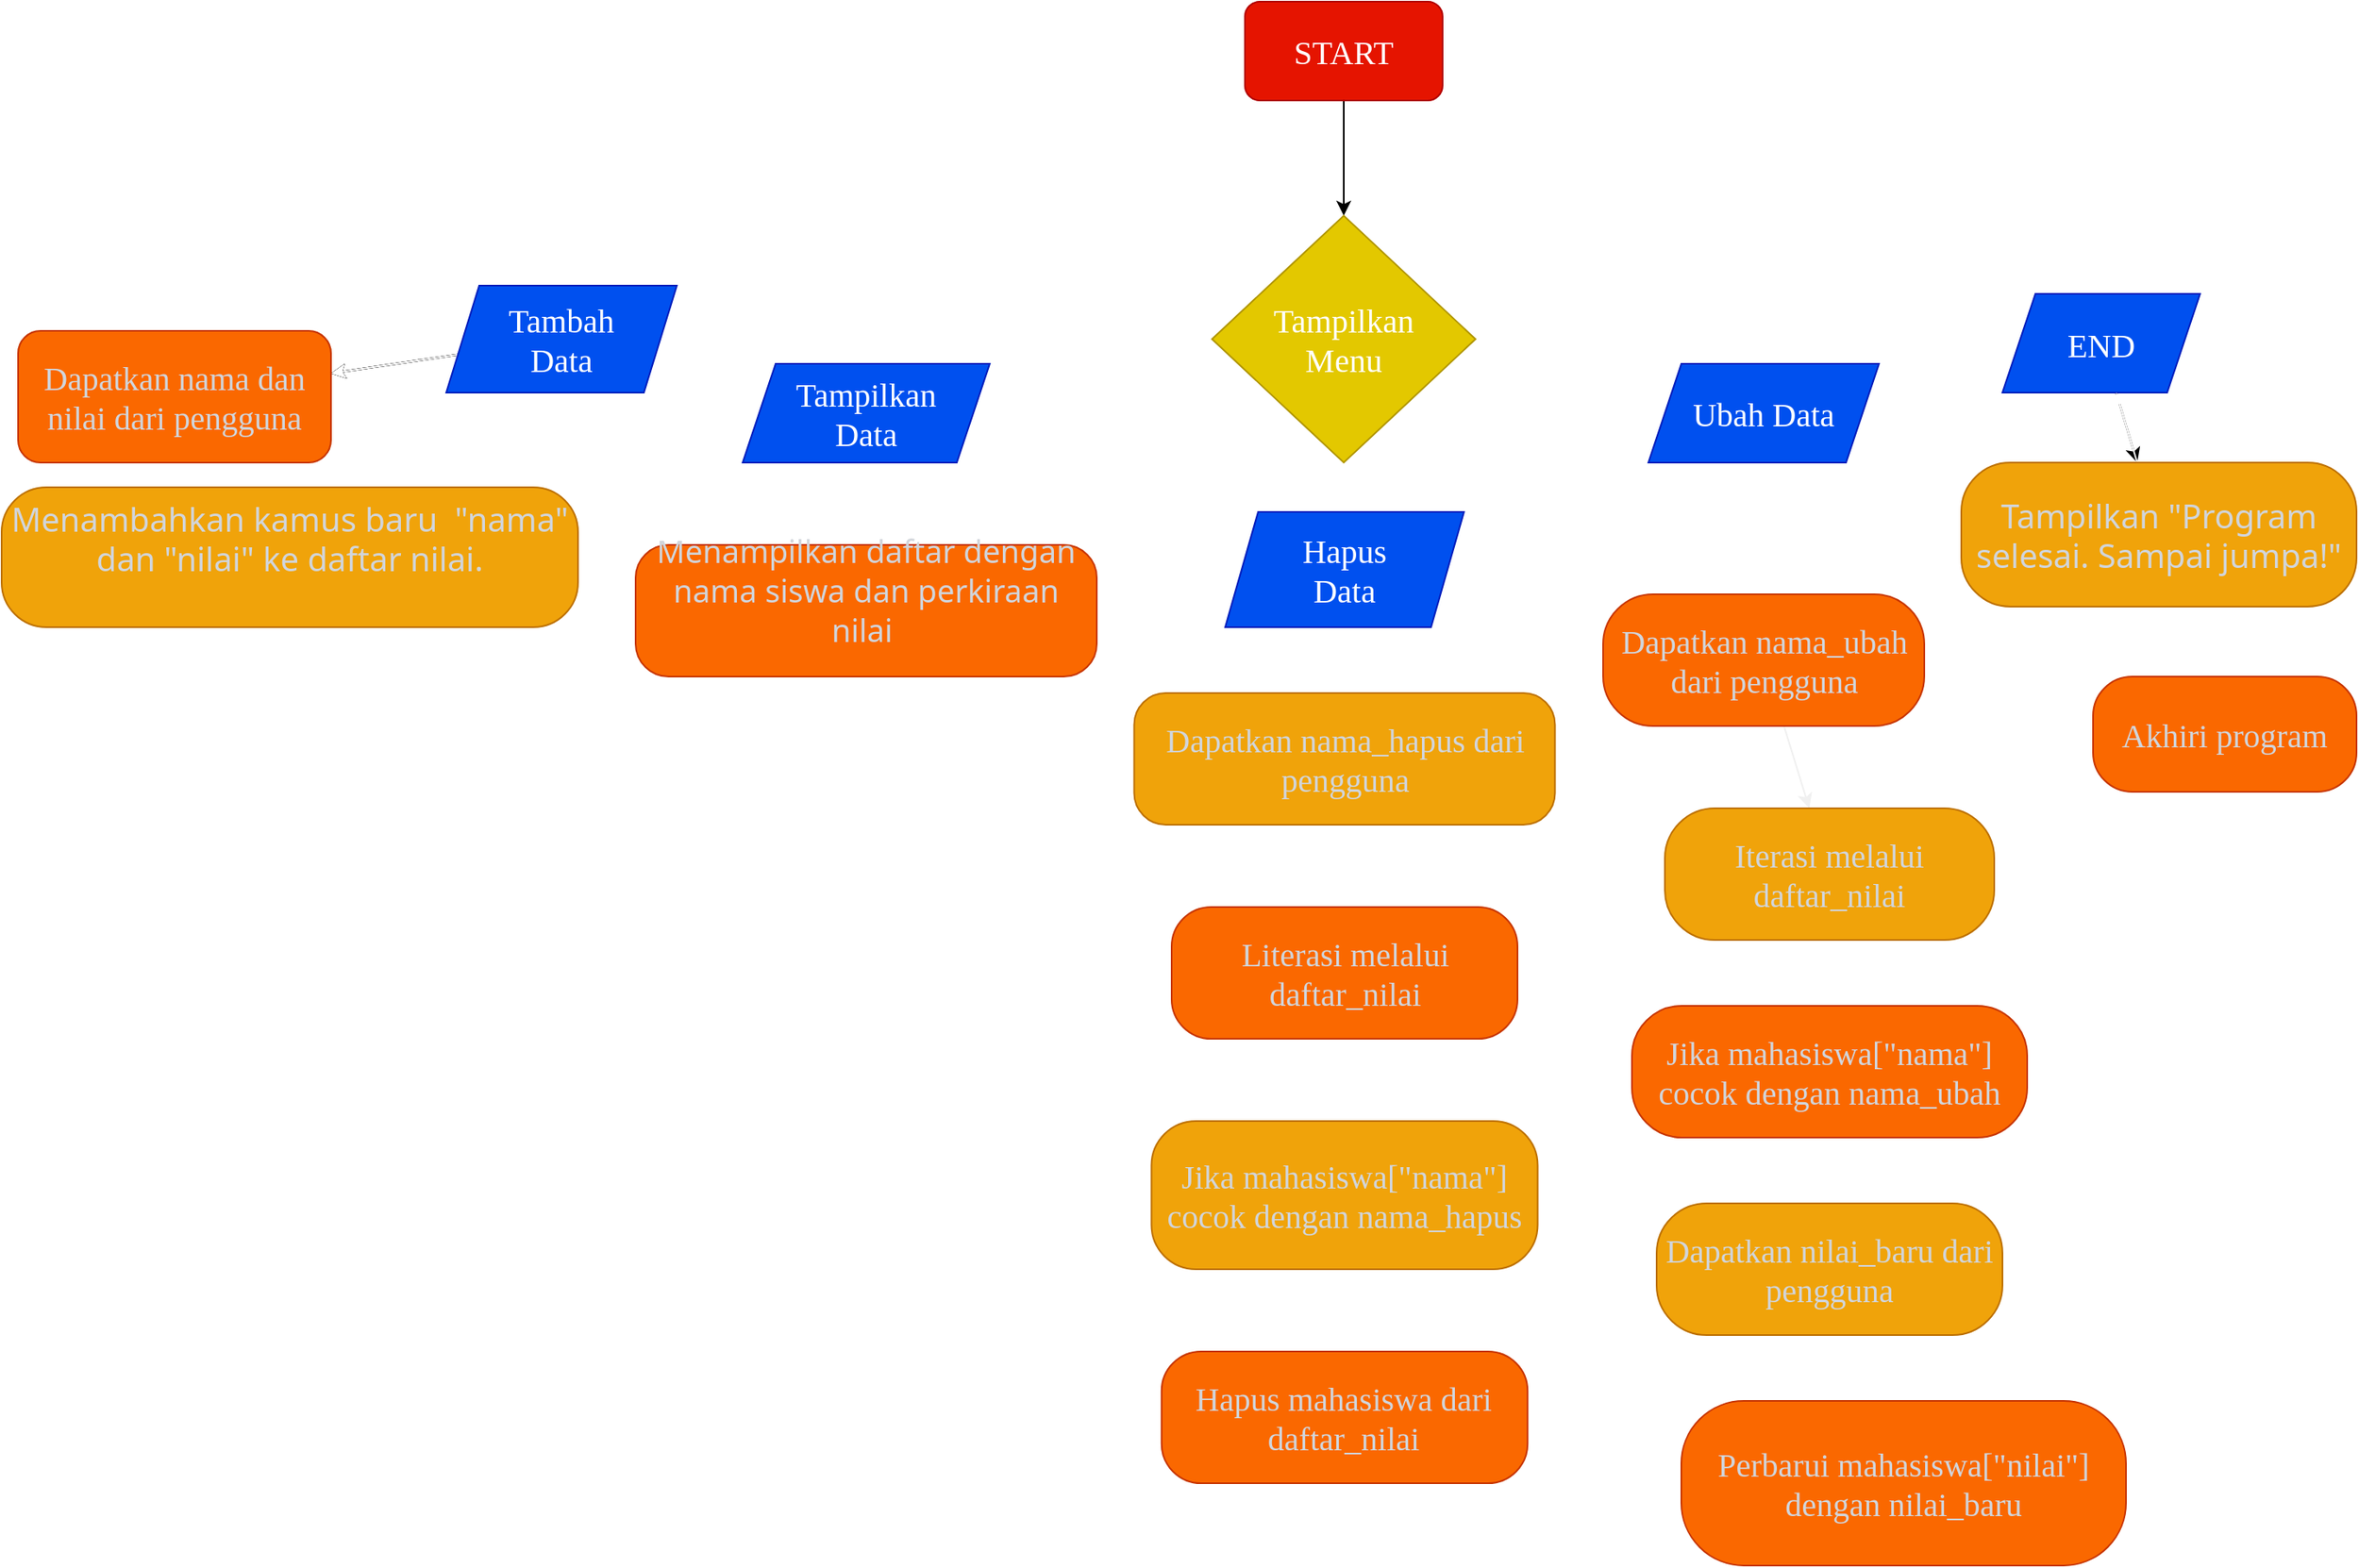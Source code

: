 <mxfile>
    <diagram id="9E7lkOLD6z9hyjFyYPhA" name="Page-1">
        <mxGraphModel dx="1836" dy="836" grid="1" gridSize="10" guides="1" tooltips="1" connect="1" arrows="1" fold="1" page="1" pageScale="1" pageWidth="850" pageHeight="1100" math="0" shadow="0">
            <root>
                <mxCell id="0"/>
                <mxCell id="1" parent="0"/>
                <mxCell id="17" value="" style="edgeStyle=none;html=1;fontFamily=Times New Roman;fontSize=20;" edge="1" parent="1" source="15" target="16">
                    <mxGeometry relative="1" as="geometry"/>
                </mxCell>
                <mxCell id="15" value="START" style="rounded=1;whiteSpace=wrap;html=1;fontFamily=Times New Roman;fontSize=20;fillColor=#e51400;strokeColor=#B20000;fontColor=#ffffff;" vertex="1" parent="1">
                    <mxGeometry x="365" y="70" width="120" height="60" as="geometry"/>
                </mxCell>
                <mxCell id="19" value="" style="edgeStyle=none;html=1;fontFamily=Times New Roman;fontSize=20;strokeColor=#FFFFFF;" edge="1" parent="1" source="16" target="18">
                    <mxGeometry relative="1" as="geometry"/>
                </mxCell>
                <mxCell id="29" value="" style="edgeStyle=none;html=1;fontFamily=Times New Roman;fontSize=20;strokeColor=#FFFFFF;" edge="1" parent="1" source="16" target="28">
                    <mxGeometry relative="1" as="geometry"/>
                </mxCell>
                <mxCell id="33" value="" style="edgeStyle=none;html=1;fontFamily=Times New Roman;fontSize=19;strokeColor=#FFFFFF;" edge="1" parent="1" source="16" target="32">
                    <mxGeometry relative="1" as="geometry"/>
                </mxCell>
                <mxCell id="44" value="" style="edgeStyle=none;html=1;fontFamily=Times New Roman;fontSize=20;strokeColor=#FFFFFF;" edge="1" parent="1" source="16" target="43">
                    <mxGeometry relative="1" as="geometry"/>
                </mxCell>
                <mxCell id="46" value="" style="edgeStyle=none;html=1;fontFamily=Times New Roman;fontSize=20;strokeColor=#FFFFFF;" edge="1" parent="1" source="16" target="45">
                    <mxGeometry relative="1" as="geometry"/>
                </mxCell>
                <mxCell id="16" value="&lt;font color=&quot;#ffffff&quot;&gt;Tampilkan &lt;br&gt;Menu&lt;/font&gt;" style="rhombus;whiteSpace=wrap;html=1;fontSize=20;fontFamily=Times New Roman;rounded=1;arcSize=0;fillColor=#e3c800;fontColor=#000000;strokeColor=#B09500;" vertex="1" parent="1">
                    <mxGeometry x="345" y="200" width="160" height="150" as="geometry"/>
                </mxCell>
                <mxCell id="21" value="" style="edgeStyle=none;html=1;fontFamily=Times New Roman;fontSize=20;" edge="1" parent="1" source="18" target="20">
                    <mxGeometry relative="1" as="geometry"/>
                </mxCell>
                <mxCell id="22" value="" style="edgeStyle=none;html=1;fontFamily=Times New Roman;fontSize=20;" edge="1" parent="1" source="18" target="20">
                    <mxGeometry relative="1" as="geometry"/>
                </mxCell>
                <mxCell id="23" value="" style="edgeStyle=none;html=1;fontFamily=Times New Roman;fontSize=20;" edge="1" parent="1" source="18" target="20">
                    <mxGeometry relative="1" as="geometry"/>
                </mxCell>
                <mxCell id="24" value="" style="edgeStyle=none;html=1;fontFamily=Times New Roman;fontSize=20;strokeColor=#FFFFFF;" edge="1" parent="1" source="18" target="20">
                    <mxGeometry relative="1" as="geometry"/>
                </mxCell>
                <mxCell id="26" value="" style="edgeStyle=none;html=1;fontFamily=Times New Roman;fontSize=20;strokeColor=#FFFFFF;" edge="1" parent="1" source="18" target="25">
                    <mxGeometry relative="1" as="geometry"/>
                </mxCell>
                <mxCell id="18" value="Tambah&lt;br&gt;Data" style="shape=parallelogram;perimeter=parallelogramPerimeter;whiteSpace=wrap;html=1;fixedSize=1;fontSize=20;fontFamily=Times New Roman;rounded=1;arcSize=0;fillColor=#0050ef;fontColor=#ffffff;strokeColor=#001DBC;" vertex="1" parent="1">
                    <mxGeometry x="-120" y="242.5" width="140" height="65" as="geometry"/>
                </mxCell>
                <mxCell id="20" value="&lt;span style=&quot;color: rgb(209, 213, 219);&quot;&gt;Dapatkan &lt;/span&gt;&lt;span style=&quot;color: rgb(209, 213, 219);&quot;&gt;nama dan nilai dari pengguna&lt;/span&gt;" style="whiteSpace=wrap;html=1;fontSize=20;fontFamily=Times New Roman;rounded=1;arcSize=17;align=center;fillColor=#fa6800;fontColor=#000000;strokeColor=#C73500;" vertex="1" parent="1">
                    <mxGeometry x="-380" y="270" width="190" height="80" as="geometry"/>
                </mxCell>
                <mxCell id="25" value="&lt;div style=&quot;&quot;&gt;&lt;font face=&quot;Söhne, ui-sans-serif, system-ui, -apple-system, Segoe UI, Roboto, Ubuntu, Cantarell, Noto Sans, sans-serif, Helvetica Neue, Arial, Apple Color Emoji, Segoe UI Emoji, Segoe UI Symbol, Noto Color Emoji&quot; color=&quot;#d1d5db&quot;&gt;Menambahkan kamus baru&amp;nbsp; &quot;nama&quot; dan &quot;nilai&quot; ke daftar nilai.&lt;/font&gt;&lt;/div&gt;&lt;div style=&quot;&quot;&gt;&lt;br&gt;&lt;/div&gt;" style="whiteSpace=wrap;html=1;fontSize=20;fontFamily=Times New Roman;rounded=1;arcSize=32;align=center;fillColor=#f0a30a;fontColor=#000000;strokeColor=#BD7000;" vertex="1" parent="1">
                    <mxGeometry x="-390" y="365" width="350" height="85" as="geometry"/>
                </mxCell>
                <mxCell id="31" value="" style="edgeStyle=none;html=1;fontFamily=Times New Roman;fontSize=20;strokeColor=#FFFFFF;" edge="1" parent="1" source="28" target="30">
                    <mxGeometry relative="1" as="geometry"/>
                </mxCell>
                <mxCell id="28" value="Tampilkan&lt;br&gt;Data" style="shape=parallelogram;perimeter=parallelogramPerimeter;whiteSpace=wrap;html=1;fixedSize=1;fontSize=20;fontFamily=Times New Roman;rounded=1;arcSize=0;fillColor=#0050ef;fontColor=#ffffff;strokeColor=#001DBC;" vertex="1" parent="1">
                    <mxGeometry x="60" y="290" width="150" height="60" as="geometry"/>
                </mxCell>
                <mxCell id="30" value="&lt;div style=&quot;font-size: 19px;&quot;&gt;&lt;font style=&quot;font-size: 19px;&quot; face=&quot;Söhne, ui-sans-serif, system-ui, -apple-system, Segoe UI, Roboto, Ubuntu, Cantarell, Noto Sans, sans-serif, Helvetica Neue, Arial, Apple Color Emoji, Segoe UI Emoji, Segoe UI Symbol, Noto Color Emoji&quot; color=&quot;#d1d5db&quot;&gt;Menampilkan daftar dengan nama siswa dan perkiraan nilai&amp;nbsp;&lt;/font&gt;&lt;/div&gt;&lt;div style=&quot;font-size: 19px;&quot;&gt;&lt;br&gt;&lt;/div&gt;" style="rounded=1;whiteSpace=wrap;html=1;fontSize=20;fontFamily=Times New Roman;arcSize=25;align=center;fillColor=#fa6800;fontColor=#000000;strokeColor=#C73500;" vertex="1" parent="1">
                    <mxGeometry x="-5" y="400" width="280" height="80" as="geometry"/>
                </mxCell>
                <mxCell id="35" value="" style="edgeStyle=none;html=1;fontFamily=Times New Roman;fontSize=20;strokeColor=#FFFFFF;" edge="1" parent="1" source="32" target="34">
                    <mxGeometry relative="1" as="geometry"/>
                </mxCell>
                <mxCell id="32" value="&lt;font style=&quot;font-size: 20px;&quot;&gt;Hapus&lt;br&gt;Data&lt;/font&gt;" style="shape=parallelogram;perimeter=parallelogramPerimeter;whiteSpace=wrap;html=1;fixedSize=1;fontSize=20;fontFamily=Times New Roman;rounded=1;arcSize=0;fillColor=#0050ef;fontColor=#ffffff;strokeColor=#001DBC;" vertex="1" parent="1">
                    <mxGeometry x="353" y="380" width="145" height="70" as="geometry"/>
                </mxCell>
                <mxCell id="37" value="" style="edgeStyle=none;html=1;fontFamily=Times New Roman;fontSize=20;strokeColor=#FFFFFF;" edge="1" parent="1" source="34" target="36">
                    <mxGeometry relative="1" as="geometry"/>
                </mxCell>
                <mxCell id="34" value="&lt;span style=&quot;color: rgb(209, 213, 219);&quot;&gt;&lt;font style=&quot;font-size: 20px;&quot;&gt;Dapatkan nama_hapus dari pengguna&lt;/font&gt;&lt;/span&gt;" style="whiteSpace=wrap;html=1;fontSize=20;fontFamily=Times New Roman;rounded=1;arcSize=24;align=center;fillColor=#f0a30a;fontColor=#000000;strokeColor=#BD7000;" vertex="1" parent="1">
                    <mxGeometry x="297.75" y="490" width="255.5" height="80" as="geometry"/>
                </mxCell>
                <mxCell id="40" value="" style="edgeStyle=none;html=1;fontFamily=Times New Roman;fontSize=20;strokeColor=#FFFFFF;" edge="1" parent="1" source="36" target="39">
                    <mxGeometry relative="1" as="geometry"/>
                </mxCell>
                <mxCell id="36" value="&lt;span style=&quot;color: rgb(209, 213, 219); text-align: left;&quot;&gt;&lt;font style=&quot;font-size: 20px;&quot;&gt;Literasi melalui daftar_nilai&lt;/font&gt;&lt;/span&gt;" style="whiteSpace=wrap;html=1;fontSize=20;fontFamily=Times New Roman;rounded=1;arcSize=30;fillColor=#fa6800;fontColor=#000000;strokeColor=#C73500;" vertex="1" parent="1">
                    <mxGeometry x="320.5" y="620" width="210" height="80" as="geometry"/>
                </mxCell>
                <mxCell id="42" value="" style="edgeStyle=none;html=1;fontFamily=Times New Roman;fontSize=20;strokeColor=#FFFFFF;" edge="1" parent="1" source="39" target="41">
                    <mxGeometry relative="1" as="geometry"/>
                </mxCell>
                <mxCell id="39" value="&lt;span style=&quot;color: rgb(209, 213, 219);&quot;&gt;&lt;font style=&quot;font-size: 20px;&quot;&gt;Jika mahasiswa[&quot;nama&quot;] cocok dengan nama_hapus&lt;/font&gt;&lt;/span&gt;" style="whiteSpace=wrap;html=1;fontSize=20;fontFamily=Times New Roman;rounded=1;arcSize=30;align=center;fillColor=#f0a30a;fontColor=#000000;strokeColor=#BD7000;" vertex="1" parent="1">
                    <mxGeometry x="308.25" y="750" width="234.5" height="90" as="geometry"/>
                </mxCell>
                <mxCell id="41" value="&lt;span style=&quot;color: rgb(209, 213, 219); text-align: left;&quot;&gt;&lt;font style=&quot;font-size: 20px;&quot;&gt;Hapus mahasiswa dari daftar_nilai&lt;/font&gt;&lt;/span&gt;" style="whiteSpace=wrap;html=1;fontSize=20;fontFamily=Times New Roman;rounded=1;arcSize=30;fillColor=#fa6800;fontColor=#000000;strokeColor=#C73500;" vertex="1" parent="1">
                    <mxGeometry x="314.37" y="890" width="222.25" height="80" as="geometry"/>
                </mxCell>
                <mxCell id="58" value="" style="edgeStyle=none;html=1;fontFamily=Times New Roman;fontSize=20;" edge="1" parent="1" source="43" target="57">
                    <mxGeometry relative="1" as="geometry"/>
                </mxCell>
                <mxCell id="43" value="END" style="shape=parallelogram;perimeter=parallelogramPerimeter;whiteSpace=wrap;html=1;fixedSize=1;fontSize=20;fontFamily=Times New Roman;rounded=1;arcSize=0;fillColor=#0050ef;fontColor=#ffffff;strokeColor=#001DBC;" vertex="1" parent="1">
                    <mxGeometry x="825" y="247.5" width="120" height="60" as="geometry"/>
                </mxCell>
                <mxCell id="48" value="" style="edgeStyle=none;html=1;fontFamily=Times New Roman;fontSize=20;strokeColor=#FFFFFF;" edge="1" parent="1" source="45" target="47">
                    <mxGeometry relative="1" as="geometry"/>
                </mxCell>
                <mxCell id="45" value="Ubah Data" style="shape=parallelogram;perimeter=parallelogramPerimeter;whiteSpace=wrap;html=1;fixedSize=1;fontSize=20;fontFamily=Times New Roman;rounded=1;arcSize=0;fillColor=#0050ef;fontColor=#ffffff;strokeColor=#001DBC;" vertex="1" parent="1">
                    <mxGeometry x="610" y="290" width="140" height="60" as="geometry"/>
                </mxCell>
                <mxCell id="50" value="" style="edgeStyle=none;html=1;fontFamily=Times New Roman;fontSize=20;strokeColor=#F0F0F0;" edge="1" parent="1" source="47" target="49">
                    <mxGeometry relative="1" as="geometry"/>
                </mxCell>
                <mxCell id="47" value="&lt;span style=&quot;color: rgb(209, 213, 219); text-align: left;&quot;&gt;&lt;font style=&quot;font-size: 20px;&quot;&gt;Dapatkan nama_ubah dari pengguna&lt;/font&gt;&lt;/span&gt;" style="whiteSpace=wrap;html=1;fontSize=20;fontFamily=Times New Roman;rounded=1;arcSize=38;fillColor=#fa6800;fontColor=#000000;strokeColor=#C73500;" vertex="1" parent="1">
                    <mxGeometry x="582.5" y="430" width="195" height="80" as="geometry"/>
                </mxCell>
                <mxCell id="52" value="" style="edgeStyle=none;html=1;fontFamily=Times New Roman;fontSize=20;strokeColor=#FFFFFF;" edge="1" parent="1" source="49" target="51">
                    <mxGeometry relative="1" as="geometry"/>
                </mxCell>
                <mxCell id="49" value="&lt;span style=&quot;color: rgb(209, 213, 219); text-align: left;&quot;&gt;&lt;font style=&quot;font-size: 20px;&quot;&gt;Iterasi melalui daftar_nilai&lt;/font&gt;&lt;/span&gt;" style="whiteSpace=wrap;html=1;fontSize=20;fontFamily=Times New Roman;rounded=1;arcSize=38;fillColor=#f0a30a;fontColor=#000000;strokeColor=#BD7000;" vertex="1" parent="1">
                    <mxGeometry x="620" y="560" width="200" height="80" as="geometry"/>
                </mxCell>
                <mxCell id="54" value="" style="edgeStyle=none;html=1;fontFamily=Times New Roman;fontSize=20;strokeColor=#FFFFFF;" edge="1" parent="1" source="51" target="53">
                    <mxGeometry relative="1" as="geometry"/>
                </mxCell>
                <mxCell id="51" value="&lt;span style=&quot;color: rgb(209, 213, 219); text-align: left;&quot;&gt;&lt;font style=&quot;font-size: 20px;&quot;&gt;Jika mahasiswa[&quot;nama&quot;] cocok dengan nama_ubah&lt;/font&gt;&lt;/span&gt;" style="whiteSpace=wrap;html=1;fontSize=20;fontFamily=Times New Roman;rounded=1;arcSize=38;fillColor=#fa6800;fontColor=#000000;strokeColor=#C73500;" vertex="1" parent="1">
                    <mxGeometry x="600" y="680" width="240" height="80" as="geometry"/>
                </mxCell>
                <mxCell id="56" value="" style="edgeStyle=none;html=1;fontFamily=Times New Roman;fontSize=20;strokeColor=#FFFFFF;" edge="1" parent="1" source="53" target="55">
                    <mxGeometry relative="1" as="geometry"/>
                </mxCell>
                <mxCell id="53" value="&lt;span style=&quot;color: rgb(209, 213, 219); text-align: left;&quot;&gt;&lt;font style=&quot;font-size: 20px;&quot;&gt;Dapatkan nilai_baru dari pengguna&lt;/font&gt;&lt;/span&gt;" style="whiteSpace=wrap;html=1;fontSize=20;fontFamily=Times New Roman;rounded=1;arcSize=38;fillColor=#f0a30a;fontColor=#000000;strokeColor=#BD7000;" vertex="1" parent="1">
                    <mxGeometry x="615" y="800" width="210" height="80" as="geometry"/>
                </mxCell>
                <mxCell id="55" value="&lt;span style=&quot;color: rgb(209, 213, 219); text-align: left;&quot;&gt;&lt;font style=&quot;font-size: 20px;&quot;&gt;Perbarui mahasiswa[&quot;nilai&quot;] dengan nilai_baru&lt;/font&gt;&lt;/span&gt;" style="whiteSpace=wrap;html=1;fontSize=20;fontFamily=Times New Roman;rounded=1;arcSize=38;fillColor=#fa6800;fontColor=#000000;strokeColor=#C73500;" vertex="1" parent="1">
                    <mxGeometry x="630" y="920" width="270" height="100" as="geometry"/>
                </mxCell>
                <mxCell id="60" value="" style="edgeStyle=none;html=1;fontFamily=Times New Roman;fontSize=20;strokeColor=#FFFFFF;" edge="1" parent="1" source="57" target="59">
                    <mxGeometry relative="1" as="geometry"/>
                </mxCell>
                <mxCell id="61" value="" style="edgeStyle=none;html=1;fontFamily=Times New Roman;fontSize=20;fontColor=#000000;strokeColor=#FFFFFF;" edge="1" parent="1" source="57" target="43">
                    <mxGeometry relative="1" as="geometry"/>
                </mxCell>
                <mxCell id="57" value="&lt;span style=&quot;color: rgb(209, 213, 219); font-family: Söhne, ui-sans-serif, system-ui, -apple-system, &amp;quot;Segoe UI&amp;quot;, Roboto, Ubuntu, Cantarell, &amp;quot;Noto Sans&amp;quot;, sans-serif, &amp;quot;Helvetica Neue&amp;quot;, Arial, &amp;quot;Apple Color Emoji&amp;quot;, &amp;quot;Segoe UI Emoji&amp;quot;, &amp;quot;Segoe UI Symbol&amp;quot;, &amp;quot;Noto Color Emoji&amp;quot;; text-align: left;&quot;&gt;&lt;font style=&quot;font-size: 20px;&quot;&gt;Tampilkan &quot;Program selesai. Sampai jumpa!&quot;&lt;/font&gt;&lt;/span&gt;" style="whiteSpace=wrap;html=1;fontSize=20;fontFamily=Times New Roman;rounded=1;arcSize=34;fillColor=#f0a30a;fontColor=#000000;strokeColor=#BD7000;" vertex="1" parent="1">
                    <mxGeometry x="800" y="350" width="240" height="87.5" as="geometry"/>
                </mxCell>
                <mxCell id="59" value="&lt;span style=&quot;color: rgb(209, 213, 219); text-align: left;&quot;&gt;&lt;font style=&quot;font-size: 20px;&quot;&gt;Akhiri program&lt;/font&gt;&lt;/span&gt;" style="whiteSpace=wrap;html=1;fontSize=20;fontFamily=Times New Roman;rounded=1;arcSize=34;fillColor=#fa6800;fontColor=#000000;strokeColor=#C73500;" vertex="1" parent="1">
                    <mxGeometry x="880" y="480" width="160" height="70" as="geometry"/>
                </mxCell>
            </root>
        </mxGraphModel>
    </diagram>
</mxfile>